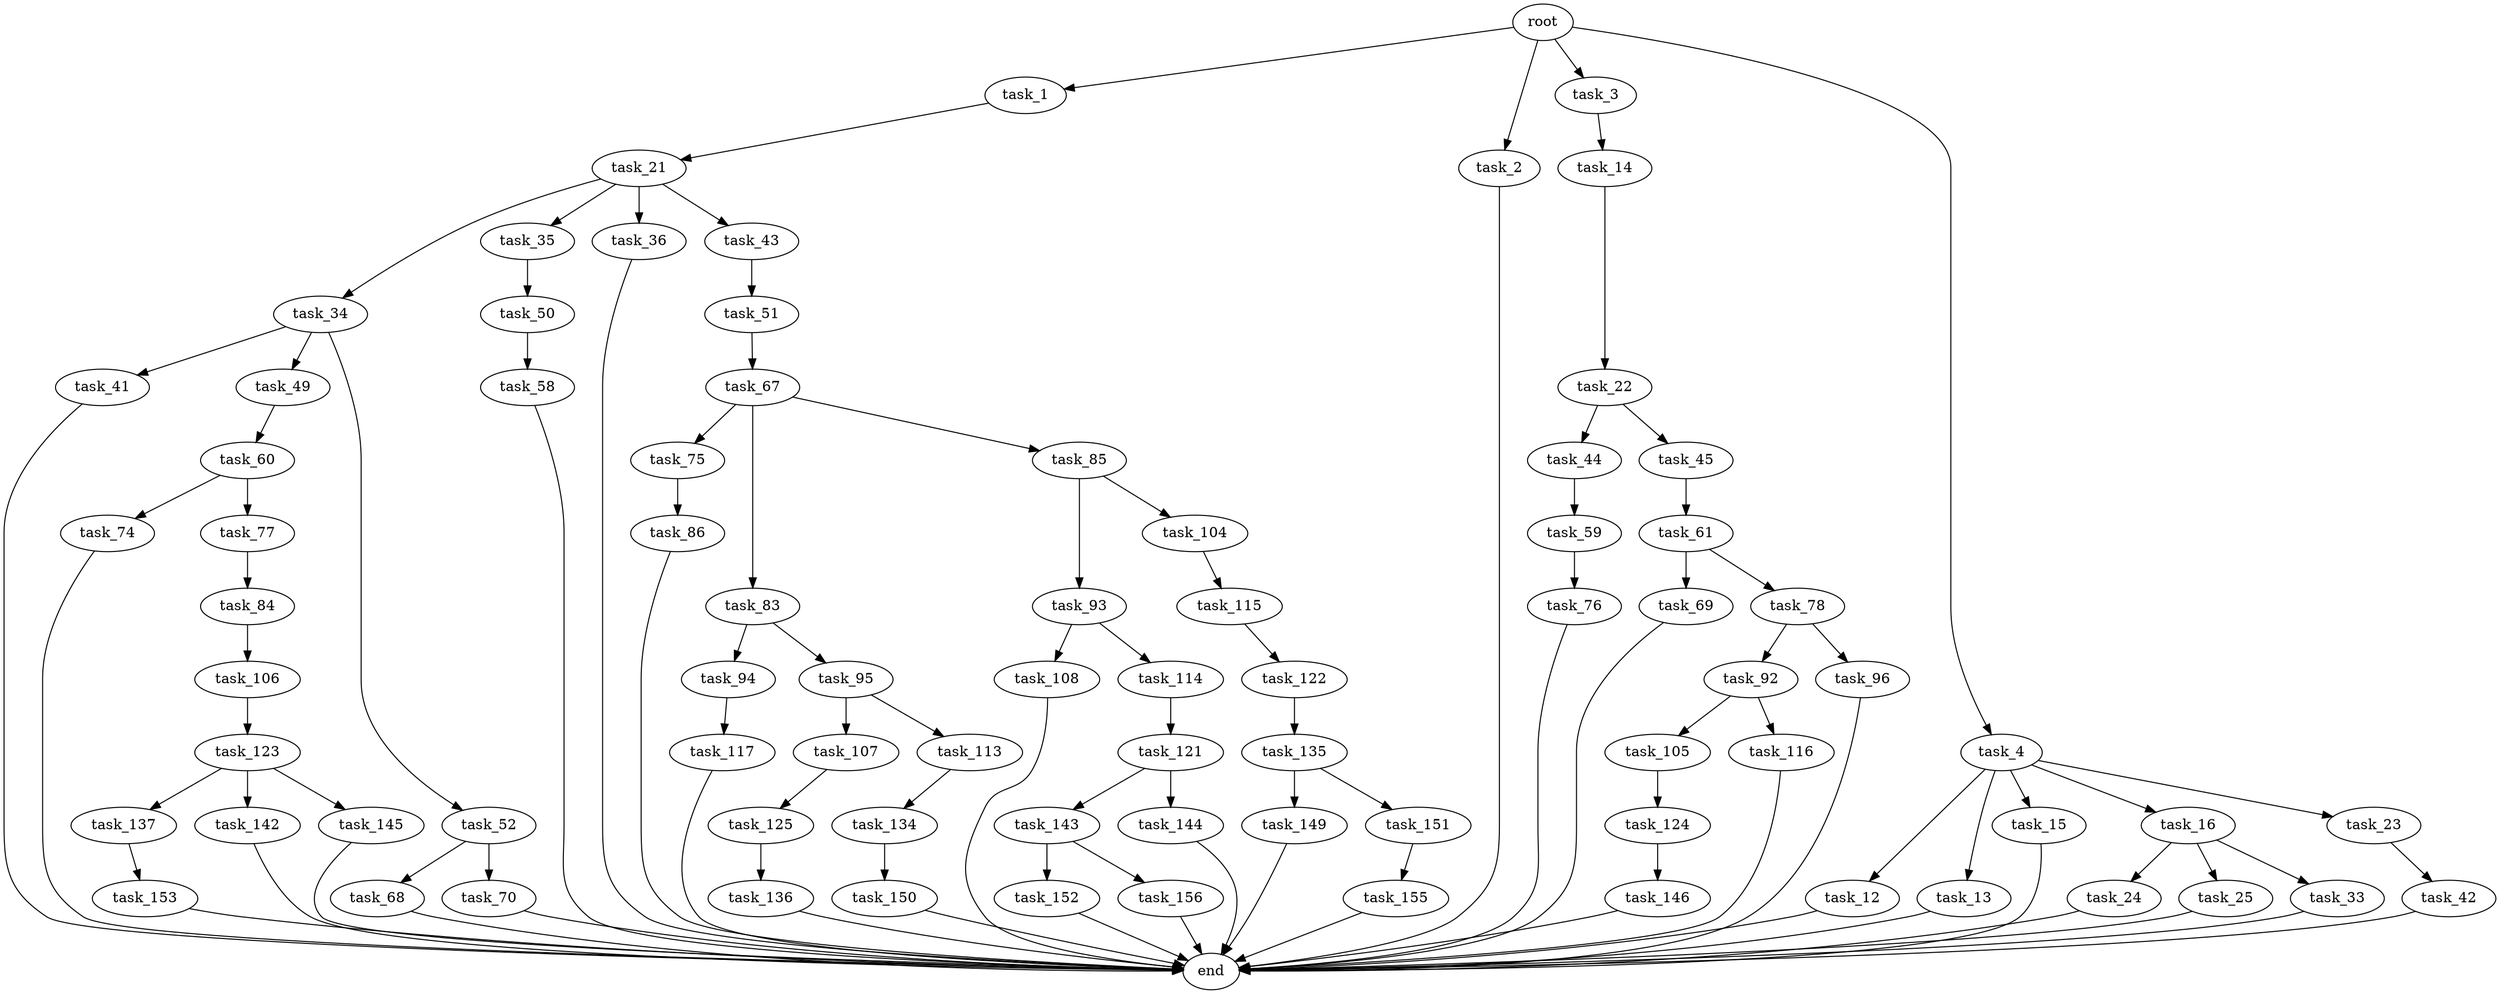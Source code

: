 digraph G {
  root [size="0.000000"];
  task_1 [size="75682971596.000000"];
  task_2 [size="134217728000.000000"];
  task_3 [size="199868809153.000000"];
  task_4 [size="2534995135.000000"];
  task_12 [size="832437542.000000"];
  task_13 [size="96425019165.000000"];
  task_14 [size="29085521672.000000"];
  task_15 [size="1586844857.000000"];
  task_16 [size="134217728000.000000"];
  task_21 [size="20598574213.000000"];
  task_22 [size="19724343479.000000"];
  task_23 [size="216224993092.000000"];
  task_24 [size="24105583961.000000"];
  task_25 [size="14138361834.000000"];
  task_33 [size="16646090572.000000"];
  task_34 [size="1073741824000.000000"];
  task_35 [size="4428990437.000000"];
  task_36 [size="15838841986.000000"];
  task_41 [size="368293445632.000000"];
  task_42 [size="558280374219.000000"];
  task_43 [size="368293445632.000000"];
  task_44 [size="11494638733.000000"];
  task_45 [size="1116781404707.000000"];
  task_49 [size="709650262290.000000"];
  task_50 [size="1212124243530.000000"];
  task_51 [size="231928233984.000000"];
  task_52 [size="354380757001.000000"];
  task_58 [size="457381748156.000000"];
  task_59 [size="8507007516.000000"];
  task_60 [size="634749599429.000000"];
  task_61 [size="243510715022.000000"];
  task_67 [size="28991029248.000000"];
  task_68 [size="8589934592.000000"];
  task_69 [size="980010850208.000000"];
  task_70 [size="317708634220.000000"];
  task_74 [size="68719476736.000000"];
  task_75 [size="18939349749.000000"];
  task_76 [size="28991029248.000000"];
  task_77 [size="533225240.000000"];
  task_78 [size="12736515772.000000"];
  task_83 [size="28089258127.000000"];
  task_84 [size="3211608735.000000"];
  task_85 [size="13522101831.000000"];
  task_86 [size="134217728000.000000"];
  task_92 [size="68719476736.000000"];
  task_93 [size="2928735067.000000"];
  task_94 [size="13421995540.000000"];
  task_95 [size="783730390.000000"];
  task_96 [size="11075280160.000000"];
  task_104 [size="16893822795.000000"];
  task_105 [size="2018563005.000000"];
  task_106 [size="602578198790.000000"];
  task_107 [size="1663702621.000000"];
  task_108 [size="15219259182.000000"];
  task_113 [size="11464434010.000000"];
  task_114 [size="68719476736.000000"];
  task_115 [size="460487178401.000000"];
  task_116 [size="2538780223.000000"];
  task_117 [size="549755813888.000000"];
  task_121 [size="8895360106.000000"];
  task_122 [size="8589934592.000000"];
  task_123 [size="4124403727.000000"];
  task_124 [size="368293445632.000000"];
  task_125 [size="3912092586.000000"];
  task_134 [size="1269552336.000000"];
  task_135 [size="178623879673.000000"];
  task_136 [size="134217728000.000000"];
  task_137 [size="97582496442.000000"];
  task_142 [size="10856809112.000000"];
  task_143 [size="28991029248.000000"];
  task_144 [size="8589934592.000000"];
  task_145 [size="9120867405.000000"];
  task_146 [size="416670569699.000000"];
  task_149 [size="441465069818.000000"];
  task_150 [size="15718475883.000000"];
  task_151 [size="749112963663.000000"];
  task_152 [size="68719476736.000000"];
  task_153 [size="759656979007.000000"];
  task_155 [size="68719476736.000000"];
  task_156 [size="424772883499.000000"];
  end [size="0.000000"];

  root -> task_1 [size="1.000000"];
  root -> task_2 [size="1.000000"];
  root -> task_3 [size="1.000000"];
  root -> task_4 [size="1.000000"];
  task_1 -> task_21 [size="134217728.000000"];
  task_2 -> end [size="1.000000"];
  task_3 -> task_14 [size="134217728.000000"];
  task_4 -> task_12 [size="134217728.000000"];
  task_4 -> task_13 [size="134217728.000000"];
  task_4 -> task_15 [size="134217728.000000"];
  task_4 -> task_16 [size="134217728.000000"];
  task_4 -> task_23 [size="134217728.000000"];
  task_12 -> end [size="1.000000"];
  task_13 -> end [size="1.000000"];
  task_14 -> task_22 [size="536870912.000000"];
  task_15 -> end [size="1.000000"];
  task_16 -> task_24 [size="209715200.000000"];
  task_16 -> task_25 [size="209715200.000000"];
  task_16 -> task_33 [size="209715200.000000"];
  task_21 -> task_34 [size="536870912.000000"];
  task_21 -> task_35 [size="536870912.000000"];
  task_21 -> task_36 [size="536870912.000000"];
  task_21 -> task_43 [size="536870912.000000"];
  task_22 -> task_44 [size="679477248.000000"];
  task_22 -> task_45 [size="679477248.000000"];
  task_23 -> task_42 [size="536870912.000000"];
  task_24 -> end [size="1.000000"];
  task_25 -> end [size="1.000000"];
  task_33 -> end [size="1.000000"];
  task_34 -> task_41 [size="838860800.000000"];
  task_34 -> task_49 [size="838860800.000000"];
  task_34 -> task_52 [size="838860800.000000"];
  task_35 -> task_50 [size="301989888.000000"];
  task_36 -> end [size="1.000000"];
  task_41 -> end [size="1.000000"];
  task_42 -> end [size="1.000000"];
  task_43 -> task_51 [size="411041792.000000"];
  task_44 -> task_59 [size="33554432.000000"];
  task_45 -> task_61 [size="838860800.000000"];
  task_49 -> task_60 [size="838860800.000000"];
  task_50 -> task_58 [size="838860800.000000"];
  task_51 -> task_67 [size="301989888.000000"];
  task_52 -> task_68 [size="301989888.000000"];
  task_52 -> task_70 [size="301989888.000000"];
  task_58 -> end [size="1.000000"];
  task_59 -> task_76 [size="301989888.000000"];
  task_60 -> task_74 [size="838860800.000000"];
  task_60 -> task_77 [size="838860800.000000"];
  task_61 -> task_69 [size="209715200.000000"];
  task_61 -> task_78 [size="209715200.000000"];
  task_67 -> task_75 [size="75497472.000000"];
  task_67 -> task_83 [size="75497472.000000"];
  task_67 -> task_85 [size="75497472.000000"];
  task_68 -> end [size="1.000000"];
  task_69 -> end [size="1.000000"];
  task_70 -> end [size="1.000000"];
  task_74 -> end [size="1.000000"];
  task_75 -> task_86 [size="679477248.000000"];
  task_76 -> end [size="1.000000"];
  task_77 -> task_84 [size="33554432.000000"];
  task_78 -> task_92 [size="209715200.000000"];
  task_78 -> task_96 [size="209715200.000000"];
  task_83 -> task_94 [size="536870912.000000"];
  task_83 -> task_95 [size="536870912.000000"];
  task_84 -> task_106 [size="75497472.000000"];
  task_85 -> task_93 [size="536870912.000000"];
  task_85 -> task_104 [size="536870912.000000"];
  task_86 -> end [size="1.000000"];
  task_92 -> task_105 [size="134217728.000000"];
  task_92 -> task_116 [size="134217728.000000"];
  task_93 -> task_108 [size="75497472.000000"];
  task_93 -> task_114 [size="75497472.000000"];
  task_94 -> task_117 [size="301989888.000000"];
  task_95 -> task_107 [size="33554432.000000"];
  task_95 -> task_113 [size="33554432.000000"];
  task_96 -> end [size="1.000000"];
  task_104 -> task_115 [size="33554432.000000"];
  task_105 -> task_124 [size="209715200.000000"];
  task_106 -> task_123 [size="838860800.000000"];
  task_107 -> task_125 [size="33554432.000000"];
  task_108 -> end [size="1.000000"];
  task_113 -> task_134 [size="411041792.000000"];
  task_114 -> task_121 [size="134217728.000000"];
  task_115 -> task_122 [size="301989888.000000"];
  task_116 -> end [size="1.000000"];
  task_117 -> end [size="1.000000"];
  task_121 -> task_143 [size="411041792.000000"];
  task_121 -> task_144 [size="411041792.000000"];
  task_122 -> task_135 [size="33554432.000000"];
  task_123 -> task_137 [size="75497472.000000"];
  task_123 -> task_142 [size="75497472.000000"];
  task_123 -> task_145 [size="75497472.000000"];
  task_124 -> task_146 [size="411041792.000000"];
  task_125 -> task_136 [size="75497472.000000"];
  task_134 -> task_150 [size="33554432.000000"];
  task_135 -> task_149 [size="411041792.000000"];
  task_135 -> task_151 [size="411041792.000000"];
  task_136 -> end [size="1.000000"];
  task_137 -> task_153 [size="301989888.000000"];
  task_142 -> end [size="1.000000"];
  task_143 -> task_152 [size="75497472.000000"];
  task_143 -> task_156 [size="75497472.000000"];
  task_144 -> end [size="1.000000"];
  task_145 -> end [size="1.000000"];
  task_146 -> end [size="1.000000"];
  task_149 -> end [size="1.000000"];
  task_150 -> end [size="1.000000"];
  task_151 -> task_155 [size="838860800.000000"];
  task_152 -> end [size="1.000000"];
  task_153 -> end [size="1.000000"];
  task_155 -> end [size="1.000000"];
  task_156 -> end [size="1.000000"];
}
